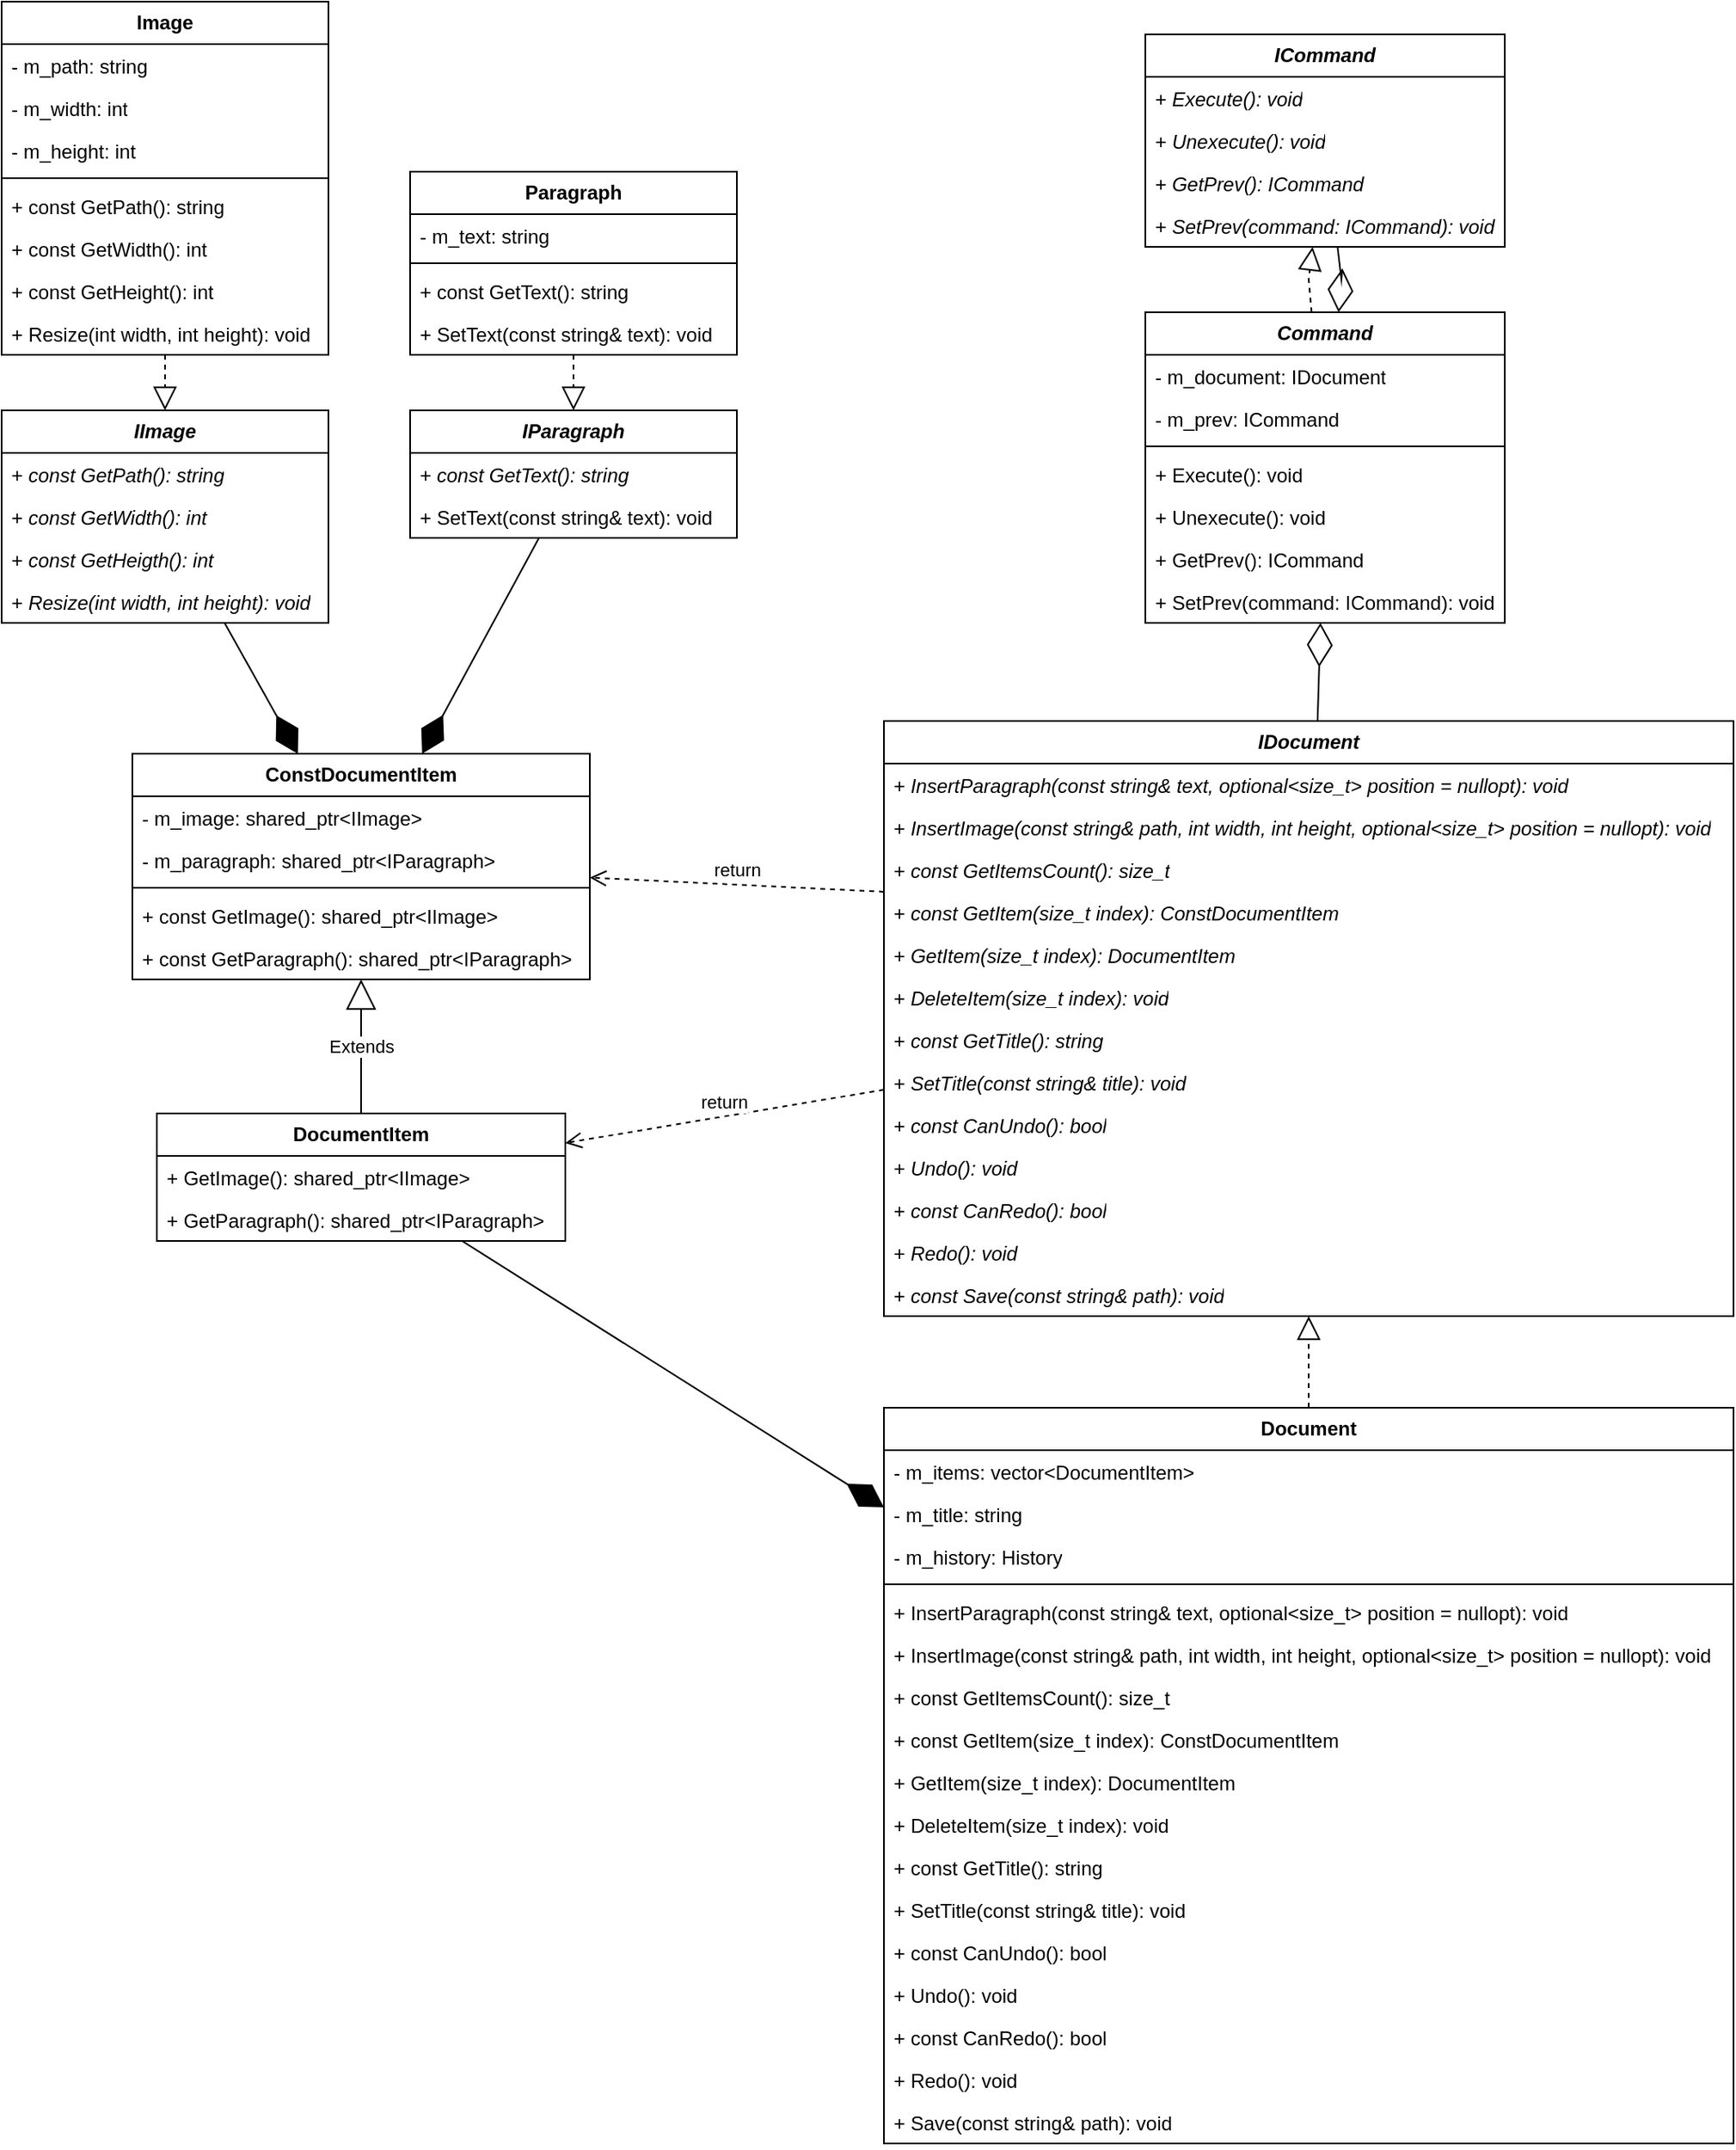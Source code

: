<mxfile version="24.8.3">
  <diagram name="Command" id="GJfxTJLnHtR5FXehZnjD">
    <mxGraphModel dx="1530" dy="1419" grid="1" gridSize="10" guides="1" tooltips="1" connect="1" arrows="1" fold="1" page="1" pageScale="1" pageWidth="1600" pageHeight="1200" math="0" shadow="0">
      <root>
        <mxCell id="0" />
        <mxCell id="1" parent="0" />
        <mxCell id="K-S2yRKQXOXhtc6X__pn-1" value="&lt;i&gt;&lt;b&gt;ICommand&lt;/b&gt;&lt;/i&gt;" style="swimlane;fontStyle=0;childLayout=stackLayout;horizontal=1;startSize=26;fillColor=none;horizontalStack=0;resizeParent=1;resizeParentMax=0;resizeLast=0;collapsible=1;marginBottom=0;whiteSpace=wrap;html=1;" parent="1" vertex="1">
          <mxGeometry x="1000" y="40" width="220" height="130" as="geometry">
            <mxRectangle x="270" y="240" width="100" height="30" as="alternateBounds" />
          </mxGeometry>
        </mxCell>
        <mxCell id="K-S2yRKQXOXhtc6X__pn-2" value="+ &lt;i&gt;Execute(): void&lt;/i&gt;" style="text;strokeColor=none;fillColor=none;align=left;verticalAlign=top;spacingLeft=4;spacingRight=4;overflow=hidden;rotatable=0;points=[[0,0.5],[1,0.5]];portConstraint=eastwest;whiteSpace=wrap;html=1;" parent="K-S2yRKQXOXhtc6X__pn-1" vertex="1">
          <mxGeometry y="26" width="220" height="26" as="geometry" />
        </mxCell>
        <mxCell id="K-S2yRKQXOXhtc6X__pn-3" value="+ &lt;i&gt;Unexecute(): void&lt;/i&gt;" style="text;strokeColor=none;fillColor=none;align=left;verticalAlign=top;spacingLeft=4;spacingRight=4;overflow=hidden;rotatable=0;points=[[0,0.5],[1,0.5]];portConstraint=eastwest;whiteSpace=wrap;html=1;" parent="K-S2yRKQXOXhtc6X__pn-1" vertex="1">
          <mxGeometry y="52" width="220" height="26" as="geometry" />
        </mxCell>
        <mxCell id="K-S2yRKQXOXhtc6X__pn-287" value="+ &lt;i&gt;GetPrev(): ICommand&lt;/i&gt;" style="text;strokeColor=none;fillColor=none;align=left;verticalAlign=top;spacingLeft=4;spacingRight=4;overflow=hidden;rotatable=0;points=[[0,0.5],[1,0.5]];portConstraint=eastwest;whiteSpace=wrap;html=1;" parent="K-S2yRKQXOXhtc6X__pn-1" vertex="1">
          <mxGeometry y="78" width="220" height="26" as="geometry" />
        </mxCell>
        <mxCell id="K-S2yRKQXOXhtc6X__pn-288" value="+ &lt;i&gt;SetPrev(command: ICommand): void&lt;/i&gt;" style="text;strokeColor=none;fillColor=none;align=left;verticalAlign=top;spacingLeft=4;spacingRight=4;overflow=hidden;rotatable=0;points=[[0,0.5],[1,0.5]];portConstraint=eastwest;whiteSpace=wrap;html=1;fontStyle=0" parent="K-S2yRKQXOXhtc6X__pn-1" vertex="1">
          <mxGeometry y="104" width="220" height="26" as="geometry" />
        </mxCell>
        <mxCell id="K-S2yRKQXOXhtc6X__pn-280" value="&lt;b&gt;&lt;i&gt;Command&lt;/i&gt;&lt;/b&gt;" style="swimlane;fontStyle=0;childLayout=stackLayout;horizontal=1;startSize=26;fillColor=none;horizontalStack=0;resizeParent=1;resizeParentMax=0;resizeLast=0;collapsible=1;marginBottom=0;whiteSpace=wrap;html=1;" parent="1" vertex="1">
          <mxGeometry x="1000" y="210" width="220" height="190" as="geometry" />
        </mxCell>
        <mxCell id="K-S2yRKQXOXhtc6X__pn-281" value="- m_document: IDocument" style="text;strokeColor=none;fillColor=none;align=left;verticalAlign=top;spacingLeft=4;spacingRight=4;overflow=hidden;rotatable=0;points=[[0,0.5],[1,0.5]];portConstraint=eastwest;whiteSpace=wrap;html=1;" parent="K-S2yRKQXOXhtc6X__pn-280" vertex="1">
          <mxGeometry y="26" width="220" height="26" as="geometry" />
        </mxCell>
        <mxCell id="K-S2yRKQXOXhtc6X__pn-291" value="- m_prev: ICommand" style="text;strokeColor=none;fillColor=none;align=left;verticalAlign=top;spacingLeft=4;spacingRight=4;overflow=hidden;rotatable=0;points=[[0,0.5],[1,0.5]];portConstraint=eastwest;whiteSpace=wrap;html=1;" parent="K-S2yRKQXOXhtc6X__pn-280" vertex="1">
          <mxGeometry y="52" width="220" height="26" as="geometry" />
        </mxCell>
        <mxCell id="K-S2yRKQXOXhtc6X__pn-282" value="" style="line;strokeWidth=1;fillColor=none;align=left;verticalAlign=middle;spacingTop=-1;spacingLeft=3;spacingRight=3;rotatable=0;labelPosition=right;points=[];portConstraint=eastwest;strokeColor=inherit;" parent="K-S2yRKQXOXhtc6X__pn-280" vertex="1">
          <mxGeometry y="78" width="220" height="8" as="geometry" />
        </mxCell>
        <mxCell id="K-S2yRKQXOXhtc6X__pn-283" value="+ Execute(): void" style="text;strokeColor=none;fillColor=none;align=left;verticalAlign=top;spacingLeft=4;spacingRight=4;overflow=hidden;rotatable=0;points=[[0,0.5],[1,0.5]];portConstraint=eastwest;whiteSpace=wrap;html=1;" parent="K-S2yRKQXOXhtc6X__pn-280" vertex="1">
          <mxGeometry y="86" width="220" height="26" as="geometry" />
        </mxCell>
        <mxCell id="K-S2yRKQXOXhtc6X__pn-284" value="+ Unexecute(): void" style="text;strokeColor=none;fillColor=none;align=left;verticalAlign=top;spacingLeft=4;spacingRight=4;overflow=hidden;rotatable=0;points=[[0,0.5],[1,0.5]];portConstraint=eastwest;whiteSpace=wrap;html=1;" parent="K-S2yRKQXOXhtc6X__pn-280" vertex="1">
          <mxGeometry y="112" width="220" height="26" as="geometry" />
        </mxCell>
        <mxCell id="K-S2yRKQXOXhtc6X__pn-289" value="+ &lt;span&gt;GetPrev(): ICommand&lt;/span&gt;" style="text;strokeColor=none;fillColor=none;align=left;verticalAlign=top;spacingLeft=4;spacingRight=4;overflow=hidden;rotatable=0;points=[[0,0.5],[1,0.5]];portConstraint=eastwest;whiteSpace=wrap;html=1;fontStyle=0" parent="K-S2yRKQXOXhtc6X__pn-280" vertex="1">
          <mxGeometry y="138" width="220" height="26" as="geometry" />
        </mxCell>
        <mxCell id="K-S2yRKQXOXhtc6X__pn-290" value="+ &lt;span&gt;SetPrev(command: ICommand): void&lt;/span&gt;" style="text;strokeColor=none;fillColor=none;align=left;verticalAlign=top;spacingLeft=4;spacingRight=4;overflow=hidden;rotatable=0;points=[[0,0.5],[1,0.5]];portConstraint=eastwest;whiteSpace=wrap;html=1;fontStyle=0" parent="K-S2yRKQXOXhtc6X__pn-280" vertex="1">
          <mxGeometry y="164" width="220" height="26" as="geometry" />
        </mxCell>
        <mxCell id="K-S2yRKQXOXhtc6X__pn-285" value="" style="endArrow=block;dashed=1;endFill=0;endSize=12;html=1;rounded=0;" parent="1" source="K-S2yRKQXOXhtc6X__pn-280" target="K-S2yRKQXOXhtc6X__pn-1" edge="1">
          <mxGeometry width="160" relative="1" as="geometry">
            <mxPoint x="1050" y="340" as="sourcePoint" />
            <mxPoint x="1210" y="340" as="targetPoint" />
            <Array as="points">
              <mxPoint x="1100" y="190" />
            </Array>
          </mxGeometry>
        </mxCell>
        <mxCell id="Bao4mUGo3mZLjxw_7k06-2" value="&lt;b&gt;&lt;i&gt;IDocument&lt;/i&gt;&lt;/b&gt;" style="swimlane;fontStyle=0;childLayout=stackLayout;horizontal=1;startSize=26;fillColor=none;horizontalStack=0;resizeParent=1;resizeParentMax=0;resizeLast=0;collapsible=1;marginBottom=0;whiteSpace=wrap;html=1;" vertex="1" parent="1">
          <mxGeometry x="840" y="460" width="520" height="364" as="geometry">
            <mxRectangle x="1060" y="500" width="100" height="30" as="alternateBounds" />
          </mxGeometry>
        </mxCell>
        <mxCell id="Bao4mUGo3mZLjxw_7k06-4" value="+ &lt;i&gt;InsertParagraph(const string&amp;amp; text, optional&amp;lt;size_t&amp;gt; position = nullopt): void&lt;/i&gt;" style="text;strokeColor=none;fillColor=none;align=left;verticalAlign=top;spacingLeft=4;spacingRight=4;overflow=hidden;rotatable=0;points=[[0,0.5],[1,0.5]];portConstraint=eastwest;whiteSpace=wrap;html=1;" vertex="1" parent="Bao4mUGo3mZLjxw_7k06-2">
          <mxGeometry y="26" width="520" height="26" as="geometry" />
        </mxCell>
        <mxCell id="Bao4mUGo3mZLjxw_7k06-3" value="+&amp;nbsp;&lt;i&gt;InsertImage(const string&amp;amp; path, int width, int height, optional&amp;lt;size_t&amp;gt; position = nullopt): void&lt;/i&gt;" style="text;strokeColor=none;fillColor=none;align=left;verticalAlign=top;spacingLeft=4;spacingRight=4;overflow=hidden;rotatable=0;points=[[0,0.5],[1,0.5]];portConstraint=eastwest;whiteSpace=wrap;html=1;" vertex="1" parent="Bao4mUGo3mZLjxw_7k06-2">
          <mxGeometry y="52" width="520" height="26" as="geometry" />
        </mxCell>
        <mxCell id="Bao4mUGo3mZLjxw_7k06-5" value="+ &lt;i&gt;const GetItemsCount(): size_t&lt;/i&gt;" style="text;strokeColor=none;fillColor=none;align=left;verticalAlign=top;spacingLeft=4;spacingRight=4;overflow=hidden;rotatable=0;points=[[0,0.5],[1,0.5]];portConstraint=eastwest;whiteSpace=wrap;html=1;" vertex="1" parent="Bao4mUGo3mZLjxw_7k06-2">
          <mxGeometry y="78" width="520" height="26" as="geometry" />
        </mxCell>
        <mxCell id="Bao4mUGo3mZLjxw_7k06-12" value="+ &lt;i&gt;const GetItem(size_t index): ConstDocumentItem&lt;/i&gt;" style="text;strokeColor=none;fillColor=none;align=left;verticalAlign=top;spacingLeft=4;spacingRight=4;overflow=hidden;rotatable=0;points=[[0,0.5],[1,0.5]];portConstraint=eastwest;whiteSpace=wrap;html=1;" vertex="1" parent="Bao4mUGo3mZLjxw_7k06-2">
          <mxGeometry y="104" width="520" height="26" as="geometry" />
        </mxCell>
        <mxCell id="Bao4mUGo3mZLjxw_7k06-9" value="+ &lt;i&gt;GetItem(size_t index): DocumentItem&lt;/i&gt;" style="text;strokeColor=none;fillColor=none;align=left;verticalAlign=top;spacingLeft=4;spacingRight=4;overflow=hidden;rotatable=0;points=[[0,0.5],[1,0.5]];portConstraint=eastwest;whiteSpace=wrap;html=1;" vertex="1" parent="Bao4mUGo3mZLjxw_7k06-2">
          <mxGeometry y="130" width="520" height="26" as="geometry" />
        </mxCell>
        <mxCell id="Bao4mUGo3mZLjxw_7k06-10" value="+ &lt;i&gt;DeleteItem(size_t index): void&lt;/i&gt;" style="text;strokeColor=none;fillColor=none;align=left;verticalAlign=top;spacingLeft=4;spacingRight=4;overflow=hidden;rotatable=0;points=[[0,0.5],[1,0.5]];portConstraint=eastwest;whiteSpace=wrap;html=1;" vertex="1" parent="Bao4mUGo3mZLjxw_7k06-2">
          <mxGeometry y="156" width="520" height="26" as="geometry" />
        </mxCell>
        <mxCell id="Bao4mUGo3mZLjxw_7k06-11" value="+ &lt;i&gt;const GetTitle(): string&lt;/i&gt;" style="text;strokeColor=none;fillColor=none;align=left;verticalAlign=top;spacingLeft=4;spacingRight=4;overflow=hidden;rotatable=0;points=[[0,0.5],[1,0.5]];portConstraint=eastwest;whiteSpace=wrap;html=1;" vertex="1" parent="Bao4mUGo3mZLjxw_7k06-2">
          <mxGeometry y="182" width="520" height="26" as="geometry" />
        </mxCell>
        <mxCell id="Bao4mUGo3mZLjxw_7k06-8" value="+ &lt;i&gt;SetTitle(const string&amp;amp; title): void&lt;/i&gt;" style="text;strokeColor=none;fillColor=none;align=left;verticalAlign=top;spacingLeft=4;spacingRight=4;overflow=hidden;rotatable=0;points=[[0,0.5],[1,0.5]];portConstraint=eastwest;whiteSpace=wrap;html=1;" vertex="1" parent="Bao4mUGo3mZLjxw_7k06-2">
          <mxGeometry y="208" width="520" height="26" as="geometry" />
        </mxCell>
        <mxCell id="Bao4mUGo3mZLjxw_7k06-20" value="+ &lt;i&gt;const&amp;nbsp;CanUndo(): bool&lt;/i&gt;" style="text;strokeColor=none;fillColor=none;align=left;verticalAlign=top;spacingLeft=4;spacingRight=4;overflow=hidden;rotatable=0;points=[[0,0.5],[1,0.5]];portConstraint=eastwest;whiteSpace=wrap;html=1;" vertex="1" parent="Bao4mUGo3mZLjxw_7k06-2">
          <mxGeometry y="234" width="520" height="26" as="geometry" />
        </mxCell>
        <mxCell id="Bao4mUGo3mZLjxw_7k06-17" value="+ &lt;i&gt;Undo(): void&lt;/i&gt;" style="text;strokeColor=none;fillColor=none;align=left;verticalAlign=top;spacingLeft=4;spacingRight=4;overflow=hidden;rotatable=0;points=[[0,0.5],[1,0.5]];portConstraint=eastwest;whiteSpace=wrap;html=1;" vertex="1" parent="Bao4mUGo3mZLjxw_7k06-2">
          <mxGeometry y="260" width="520" height="26" as="geometry" />
        </mxCell>
        <mxCell id="Bao4mUGo3mZLjxw_7k06-19" value="+ &lt;i&gt;const CanRedo(): bool&lt;/i&gt;" style="text;strokeColor=none;fillColor=none;align=left;verticalAlign=top;spacingLeft=4;spacingRight=4;overflow=hidden;rotatable=0;points=[[0,0.5],[1,0.5]];portConstraint=eastwest;whiteSpace=wrap;html=1;" vertex="1" parent="Bao4mUGo3mZLjxw_7k06-2">
          <mxGeometry y="286" width="520" height="26" as="geometry" />
        </mxCell>
        <mxCell id="Bao4mUGo3mZLjxw_7k06-18" value="+ &lt;i&gt;Redo(): void&lt;/i&gt;" style="text;strokeColor=none;fillColor=none;align=left;verticalAlign=top;spacingLeft=4;spacingRight=4;overflow=hidden;rotatable=0;points=[[0,0.5],[1,0.5]];portConstraint=eastwest;whiteSpace=wrap;html=1;" vertex="1" parent="Bao4mUGo3mZLjxw_7k06-2">
          <mxGeometry y="312" width="520" height="26" as="geometry" />
        </mxCell>
        <mxCell id="Bao4mUGo3mZLjxw_7k06-13" value="+ &lt;i&gt;const Save(const string&amp;amp; path): void&lt;/i&gt;" style="text;strokeColor=none;fillColor=none;align=left;verticalAlign=top;spacingLeft=4;spacingRight=4;overflow=hidden;rotatable=0;points=[[0,0.5],[1,0.5]];portConstraint=eastwest;whiteSpace=wrap;html=1;" vertex="1" parent="Bao4mUGo3mZLjxw_7k06-2">
          <mxGeometry y="338" width="520" height="26" as="geometry" />
        </mxCell>
        <mxCell id="Bao4mUGo3mZLjxw_7k06-6" value="" style="endArrow=diamondThin;endFill=0;endSize=24;html=1;rounded=0;" edge="1" parent="1" source="Bao4mUGo3mZLjxw_7k06-2" target="K-S2yRKQXOXhtc6X__pn-280">
          <mxGeometry width="160" relative="1" as="geometry">
            <mxPoint x="1060" y="460" as="sourcePoint" />
            <mxPoint x="1220" y="460" as="targetPoint" />
          </mxGeometry>
        </mxCell>
        <mxCell id="Bao4mUGo3mZLjxw_7k06-21" value="" style="endArrow=diamondThin;endFill=0;endSize=24;html=1;rounded=0;" edge="1" parent="1" source="K-S2yRKQXOXhtc6X__pn-1" target="K-S2yRKQXOXhtc6X__pn-280">
          <mxGeometry width="160" relative="1" as="geometry">
            <mxPoint x="790" y="250" as="sourcePoint" />
            <mxPoint x="950" y="250" as="targetPoint" />
            <Array as="points">
              <mxPoint x="1120" y="190" />
            </Array>
          </mxGeometry>
        </mxCell>
        <mxCell id="Bao4mUGo3mZLjxw_7k06-22" value="&lt;b&gt;ConstDocumentItem&lt;/b&gt;" style="swimlane;fontStyle=0;childLayout=stackLayout;horizontal=1;startSize=26;fillColor=none;horizontalStack=0;resizeParent=1;resizeParentMax=0;resizeLast=0;collapsible=1;marginBottom=0;whiteSpace=wrap;html=1;" vertex="1" parent="1">
          <mxGeometry x="380" y="480" width="280" height="138" as="geometry" />
        </mxCell>
        <mxCell id="Bao4mUGo3mZLjxw_7k06-23" value="- m_image: shared_ptr&amp;lt;IImage&amp;gt;" style="text;strokeColor=none;fillColor=none;align=left;verticalAlign=top;spacingLeft=4;spacingRight=4;overflow=hidden;rotatable=0;points=[[0,0.5],[1,0.5]];portConstraint=eastwest;whiteSpace=wrap;html=1;" vertex="1" parent="Bao4mUGo3mZLjxw_7k06-22">
          <mxGeometry y="26" width="280" height="26" as="geometry" />
        </mxCell>
        <mxCell id="Bao4mUGo3mZLjxw_7k06-24" value="- m_paragraph: shared_ptr&amp;lt;IParagraph&amp;gt;" style="text;strokeColor=none;fillColor=none;align=left;verticalAlign=top;spacingLeft=4;spacingRight=4;overflow=hidden;rotatable=0;points=[[0,0.5],[1,0.5]];portConstraint=eastwest;whiteSpace=wrap;html=1;" vertex="1" parent="Bao4mUGo3mZLjxw_7k06-22">
          <mxGeometry y="52" width="280" height="26" as="geometry" />
        </mxCell>
        <mxCell id="Bao4mUGo3mZLjxw_7k06-26" value="" style="line;strokeWidth=1;fillColor=none;align=left;verticalAlign=middle;spacingTop=-1;spacingLeft=3;spacingRight=3;rotatable=0;labelPosition=right;points=[];portConstraint=eastwest;strokeColor=inherit;" vertex="1" parent="Bao4mUGo3mZLjxw_7k06-22">
          <mxGeometry y="78" width="280" height="8" as="geometry" />
        </mxCell>
        <mxCell id="Bao4mUGo3mZLjxw_7k06-25" value="+ const GetImage(): shared_ptr&amp;lt;IImage&amp;gt;" style="text;strokeColor=none;fillColor=none;align=left;verticalAlign=top;spacingLeft=4;spacingRight=4;overflow=hidden;rotatable=0;points=[[0,0.5],[1,0.5]];portConstraint=eastwest;whiteSpace=wrap;html=1;" vertex="1" parent="Bao4mUGo3mZLjxw_7k06-22">
          <mxGeometry y="86" width="280" height="26" as="geometry" />
        </mxCell>
        <mxCell id="Bao4mUGo3mZLjxw_7k06-27" value="+ const GetParagraph(): shared_ptr&amp;lt;IParagraph&amp;gt;" style="text;strokeColor=none;fillColor=none;align=left;verticalAlign=top;spacingLeft=4;spacingRight=4;overflow=hidden;rotatable=0;points=[[0,0.5],[1,0.5]];portConstraint=eastwest;whiteSpace=wrap;html=1;" vertex="1" parent="Bao4mUGo3mZLjxw_7k06-22">
          <mxGeometry y="112" width="280" height="26" as="geometry" />
        </mxCell>
        <mxCell id="Bao4mUGo3mZLjxw_7k06-29" value="return" style="html=1;verticalAlign=bottom;endArrow=open;dashed=1;endSize=8;curved=0;rounded=0;" edge="1" parent="1" source="Bao4mUGo3mZLjxw_7k06-12" target="Bao4mUGo3mZLjxw_7k06-22">
          <mxGeometry relative="1" as="geometry">
            <mxPoint x="770" y="500" as="sourcePoint" />
            <mxPoint x="690" y="641.57" as="targetPoint" />
          </mxGeometry>
        </mxCell>
        <mxCell id="Bao4mUGo3mZLjxw_7k06-30" value="&lt;b&gt;DocumentItem&lt;/b&gt;" style="swimlane;fontStyle=0;childLayout=stackLayout;horizontal=1;startSize=26;fillColor=none;horizontalStack=0;resizeParent=1;resizeParentMax=0;resizeLast=0;collapsible=1;marginBottom=0;whiteSpace=wrap;html=1;" vertex="1" parent="1">
          <mxGeometry x="395" y="700" width="250" height="78" as="geometry" />
        </mxCell>
        <mxCell id="Bao4mUGo3mZLjxw_7k06-31" value="+ GetImage(): shared_ptr&amp;lt;IImage&amp;gt;" style="text;strokeColor=none;fillColor=none;align=left;verticalAlign=top;spacingLeft=4;spacingRight=4;overflow=hidden;rotatable=0;points=[[0,0.5],[1,0.5]];portConstraint=eastwest;whiteSpace=wrap;html=1;" vertex="1" parent="Bao4mUGo3mZLjxw_7k06-30">
          <mxGeometry y="26" width="250" height="26" as="geometry" />
        </mxCell>
        <mxCell id="Bao4mUGo3mZLjxw_7k06-32" value="+ GetParagraph(): shared_ptr&amp;lt;IParagraph&amp;gt;" style="text;strokeColor=none;fillColor=none;align=left;verticalAlign=top;spacingLeft=4;spacingRight=4;overflow=hidden;rotatable=0;points=[[0,0.5],[1,0.5]];portConstraint=eastwest;whiteSpace=wrap;html=1;" vertex="1" parent="Bao4mUGo3mZLjxw_7k06-30">
          <mxGeometry y="52" width="250" height="26" as="geometry" />
        </mxCell>
        <mxCell id="Bao4mUGo3mZLjxw_7k06-34" value="Extends" style="endArrow=block;endSize=16;endFill=0;html=1;rounded=0;" edge="1" parent="1" source="Bao4mUGo3mZLjxw_7k06-30" target="Bao4mUGo3mZLjxw_7k06-22">
          <mxGeometry width="160" relative="1" as="geometry">
            <mxPoint x="600" y="750" as="sourcePoint" />
            <mxPoint x="760" y="750" as="targetPoint" />
          </mxGeometry>
        </mxCell>
        <mxCell id="Bao4mUGo3mZLjxw_7k06-35" value="return" style="html=1;verticalAlign=bottom;endArrow=open;dashed=1;endSize=8;curved=0;rounded=0;" edge="1" parent="1" source="Bao4mUGo3mZLjxw_7k06-2" target="Bao4mUGo3mZLjxw_7k06-30">
          <mxGeometry relative="1" as="geometry">
            <mxPoint x="800" y="738.57" as="sourcePoint" />
            <mxPoint x="720" y="738.57" as="targetPoint" />
          </mxGeometry>
        </mxCell>
        <mxCell id="Bao4mUGo3mZLjxw_7k06-36" value="&lt;b&gt;Document&lt;/b&gt;" style="swimlane;fontStyle=0;childLayout=stackLayout;horizontal=1;startSize=26;fillColor=none;horizontalStack=0;resizeParent=1;resizeParentMax=0;resizeLast=0;collapsible=1;marginBottom=0;whiteSpace=wrap;html=1;" vertex="1" parent="1">
          <mxGeometry x="840" y="880" width="520" height="450" as="geometry" />
        </mxCell>
        <mxCell id="Bao4mUGo3mZLjxw_7k06-37" value="- m_items: vector&amp;lt;DocumentItem&amp;gt;" style="text;strokeColor=none;fillColor=none;align=left;verticalAlign=top;spacingLeft=4;spacingRight=4;overflow=hidden;rotatable=0;points=[[0,0.5],[1,0.5]];portConstraint=eastwest;whiteSpace=wrap;html=1;" vertex="1" parent="Bao4mUGo3mZLjxw_7k06-36">
          <mxGeometry y="26" width="520" height="26" as="geometry" />
        </mxCell>
        <mxCell id="Bao4mUGo3mZLjxw_7k06-38" value="- m_title: string" style="text;strokeColor=none;fillColor=none;align=left;verticalAlign=top;spacingLeft=4;spacingRight=4;overflow=hidden;rotatable=0;points=[[0,0.5],[1,0.5]];portConstraint=eastwest;whiteSpace=wrap;html=1;" vertex="1" parent="Bao4mUGo3mZLjxw_7k06-36">
          <mxGeometry y="52" width="520" height="26" as="geometry" />
        </mxCell>
        <mxCell id="Bao4mUGo3mZLjxw_7k06-55" value="- m_history: History" style="text;strokeColor=none;fillColor=none;align=left;verticalAlign=top;spacingLeft=4;spacingRight=4;overflow=hidden;rotatable=0;points=[[0,0.5],[1,0.5]];portConstraint=eastwest;whiteSpace=wrap;html=1;" vertex="1" parent="Bao4mUGo3mZLjxw_7k06-36">
          <mxGeometry y="78" width="520" height="26" as="geometry" />
        </mxCell>
        <mxCell id="Bao4mUGo3mZLjxw_7k06-41" value="" style="line;strokeWidth=1;fillColor=none;align=left;verticalAlign=middle;spacingTop=-1;spacingLeft=3;spacingRight=3;rotatable=0;labelPosition=right;points=[];portConstraint=eastwest;strokeColor=inherit;" vertex="1" parent="Bao4mUGo3mZLjxw_7k06-36">
          <mxGeometry y="104" width="520" height="8" as="geometry" />
        </mxCell>
        <mxCell id="Bao4mUGo3mZLjxw_7k06-39" value="+ InsertParagraph(const string&amp;amp; text, optional&amp;lt;size_t&amp;gt; position = nullopt): void" style="text;strokeColor=none;fillColor=none;align=left;verticalAlign=top;spacingLeft=4;spacingRight=4;overflow=hidden;rotatable=0;points=[[0,0.5],[1,0.5]];portConstraint=eastwest;whiteSpace=wrap;html=1;" vertex="1" parent="Bao4mUGo3mZLjxw_7k06-36">
          <mxGeometry y="112" width="520" height="26" as="geometry" />
        </mxCell>
        <mxCell id="Bao4mUGo3mZLjxw_7k06-44" value="+ InsertImage(const string&amp;amp; path, int width, int height, optional&amp;lt;size_t&amp;gt; position = nullopt): void" style="text;strokeColor=none;fillColor=none;align=left;verticalAlign=top;spacingLeft=4;spacingRight=4;overflow=hidden;rotatable=0;points=[[0,0.5],[1,0.5]];portConstraint=eastwest;whiteSpace=wrap;html=1;" vertex="1" parent="Bao4mUGo3mZLjxw_7k06-36">
          <mxGeometry y="138" width="520" height="26" as="geometry" />
        </mxCell>
        <mxCell id="Bao4mUGo3mZLjxw_7k06-45" value="+ const GetItemsCount(): size_t" style="text;strokeColor=none;fillColor=none;align=left;verticalAlign=top;spacingLeft=4;spacingRight=4;overflow=hidden;rotatable=0;points=[[0,0.5],[1,0.5]];portConstraint=eastwest;whiteSpace=wrap;html=1;" vertex="1" parent="Bao4mUGo3mZLjxw_7k06-36">
          <mxGeometry y="164" width="520" height="26" as="geometry" />
        </mxCell>
        <mxCell id="Bao4mUGo3mZLjxw_7k06-46" value="+ const GetItem(size_t index): ConstDocumentItem" style="text;strokeColor=none;fillColor=none;align=left;verticalAlign=top;spacingLeft=4;spacingRight=4;overflow=hidden;rotatable=0;points=[[0,0.5],[1,0.5]];portConstraint=eastwest;whiteSpace=wrap;html=1;" vertex="1" parent="Bao4mUGo3mZLjxw_7k06-36">
          <mxGeometry y="190" width="520" height="26" as="geometry" />
        </mxCell>
        <mxCell id="Bao4mUGo3mZLjxw_7k06-47" value="+ GetItem(size_t index): DocumentItem" style="text;strokeColor=none;fillColor=none;align=left;verticalAlign=top;spacingLeft=4;spacingRight=4;overflow=hidden;rotatable=0;points=[[0,0.5],[1,0.5]];portConstraint=eastwest;whiteSpace=wrap;html=1;" vertex="1" parent="Bao4mUGo3mZLjxw_7k06-36">
          <mxGeometry y="216" width="520" height="26" as="geometry" />
        </mxCell>
        <mxCell id="Bao4mUGo3mZLjxw_7k06-48" value="+ DeleteItem(size_t index): void" style="text;strokeColor=none;fillColor=none;align=left;verticalAlign=top;spacingLeft=4;spacingRight=4;overflow=hidden;rotatable=0;points=[[0,0.5],[1,0.5]];portConstraint=eastwest;whiteSpace=wrap;html=1;" vertex="1" parent="Bao4mUGo3mZLjxw_7k06-36">
          <mxGeometry y="242" width="520" height="26" as="geometry" />
        </mxCell>
        <mxCell id="Bao4mUGo3mZLjxw_7k06-49" value="+ const GetTitle(): string" style="text;strokeColor=none;fillColor=none;align=left;verticalAlign=top;spacingLeft=4;spacingRight=4;overflow=hidden;rotatable=0;points=[[0,0.5],[1,0.5]];portConstraint=eastwest;whiteSpace=wrap;html=1;" vertex="1" parent="Bao4mUGo3mZLjxw_7k06-36">
          <mxGeometry y="268" width="520" height="26" as="geometry" />
        </mxCell>
        <mxCell id="Bao4mUGo3mZLjxw_7k06-50" value="+ SetTitle(const string&amp;amp; title): void" style="text;strokeColor=none;fillColor=none;align=left;verticalAlign=top;spacingLeft=4;spacingRight=4;overflow=hidden;rotatable=0;points=[[0,0.5],[1,0.5]];portConstraint=eastwest;whiteSpace=wrap;html=1;" vertex="1" parent="Bao4mUGo3mZLjxw_7k06-36">
          <mxGeometry y="294" width="520" height="26" as="geometry" />
        </mxCell>
        <mxCell id="Bao4mUGo3mZLjxw_7k06-51" value="+ const CanUndo(): bool" style="text;strokeColor=none;fillColor=none;align=left;verticalAlign=top;spacingLeft=4;spacingRight=4;overflow=hidden;rotatable=0;points=[[0,0.5],[1,0.5]];portConstraint=eastwest;whiteSpace=wrap;html=1;" vertex="1" parent="Bao4mUGo3mZLjxw_7k06-36">
          <mxGeometry y="320" width="520" height="26" as="geometry" />
        </mxCell>
        <mxCell id="Bao4mUGo3mZLjxw_7k06-52" value="+ Undo(): void" style="text;strokeColor=none;fillColor=none;align=left;verticalAlign=top;spacingLeft=4;spacingRight=4;overflow=hidden;rotatable=0;points=[[0,0.5],[1,0.5]];portConstraint=eastwest;whiteSpace=wrap;html=1;" vertex="1" parent="Bao4mUGo3mZLjxw_7k06-36">
          <mxGeometry y="346" width="520" height="26" as="geometry" />
        </mxCell>
        <mxCell id="Bao4mUGo3mZLjxw_7k06-53" value="+ const CanRedo(): bool" style="text;strokeColor=none;fillColor=none;align=left;verticalAlign=top;spacingLeft=4;spacingRight=4;overflow=hidden;rotatable=0;points=[[0,0.5],[1,0.5]];portConstraint=eastwest;whiteSpace=wrap;html=1;" vertex="1" parent="Bao4mUGo3mZLjxw_7k06-36">
          <mxGeometry y="372" width="520" height="26" as="geometry" />
        </mxCell>
        <mxCell id="Bao4mUGo3mZLjxw_7k06-54" value="+ Redo(): void" style="text;strokeColor=none;fillColor=none;align=left;verticalAlign=top;spacingLeft=4;spacingRight=4;overflow=hidden;rotatable=0;points=[[0,0.5],[1,0.5]];portConstraint=eastwest;whiteSpace=wrap;html=1;" vertex="1" parent="Bao4mUGo3mZLjxw_7k06-36">
          <mxGeometry y="398" width="520" height="26" as="geometry" />
        </mxCell>
        <mxCell id="Bao4mUGo3mZLjxw_7k06-56" value="+ Save(const string&amp;amp; path): void" style="text;strokeColor=none;fillColor=none;align=left;verticalAlign=top;spacingLeft=4;spacingRight=4;overflow=hidden;rotatable=0;points=[[0,0.5],[1,0.5]];portConstraint=eastwest;whiteSpace=wrap;html=1;" vertex="1" parent="Bao4mUGo3mZLjxw_7k06-36">
          <mxGeometry y="424" width="520" height="26" as="geometry" />
        </mxCell>
        <mxCell id="Bao4mUGo3mZLjxw_7k06-40" value="" style="endArrow=block;dashed=1;endFill=0;endSize=12;html=1;rounded=0;" edge="1" parent="1" source="Bao4mUGo3mZLjxw_7k06-36" target="Bao4mUGo3mZLjxw_7k06-2">
          <mxGeometry width="160" relative="1" as="geometry">
            <mxPoint x="940" y="840" as="sourcePoint" />
            <mxPoint x="1100" y="840" as="targetPoint" />
          </mxGeometry>
        </mxCell>
        <mxCell id="Bao4mUGo3mZLjxw_7k06-42" value="" style="endArrow=diamondThin;endFill=1;endSize=24;html=1;rounded=0;" edge="1" parent="1" source="Bao4mUGo3mZLjxw_7k06-30" target="Bao4mUGo3mZLjxw_7k06-36">
          <mxGeometry width="160" relative="1" as="geometry">
            <mxPoint x="630" y="930" as="sourcePoint" />
            <mxPoint x="790" y="930" as="targetPoint" />
          </mxGeometry>
        </mxCell>
        <mxCell id="Bao4mUGo3mZLjxw_7k06-57" value="&lt;b&gt;&lt;i&gt;IImage&lt;/i&gt;&lt;/b&gt;" style="swimlane;fontStyle=0;childLayout=stackLayout;horizontal=1;startSize=26;fillColor=none;horizontalStack=0;resizeParent=1;resizeParentMax=0;resizeLast=0;collapsible=1;marginBottom=0;whiteSpace=wrap;html=1;" vertex="1" parent="1">
          <mxGeometry x="300" y="270" width="200" height="130" as="geometry" />
        </mxCell>
        <mxCell id="Bao4mUGo3mZLjxw_7k06-58" value="+ &lt;i&gt;const GetPath(): string&lt;/i&gt;" style="text;strokeColor=none;fillColor=none;align=left;verticalAlign=top;spacingLeft=4;spacingRight=4;overflow=hidden;rotatable=0;points=[[0,0.5],[1,0.5]];portConstraint=eastwest;whiteSpace=wrap;html=1;" vertex="1" parent="Bao4mUGo3mZLjxw_7k06-57">
          <mxGeometry y="26" width="200" height="26" as="geometry" />
        </mxCell>
        <mxCell id="Bao4mUGo3mZLjxw_7k06-59" value="+ &lt;i&gt;const GetWidth(): int&lt;/i&gt;" style="text;strokeColor=none;fillColor=none;align=left;verticalAlign=top;spacingLeft=4;spacingRight=4;overflow=hidden;rotatable=0;points=[[0,0.5],[1,0.5]];portConstraint=eastwest;whiteSpace=wrap;html=1;" vertex="1" parent="Bao4mUGo3mZLjxw_7k06-57">
          <mxGeometry y="52" width="200" height="26" as="geometry" />
        </mxCell>
        <mxCell id="Bao4mUGo3mZLjxw_7k06-60" value="+ &lt;i&gt;const GetHeigth(): int&lt;/i&gt;" style="text;strokeColor=none;fillColor=none;align=left;verticalAlign=top;spacingLeft=4;spacingRight=4;overflow=hidden;rotatable=0;points=[[0,0.5],[1,0.5]];portConstraint=eastwest;whiteSpace=wrap;html=1;" vertex="1" parent="Bao4mUGo3mZLjxw_7k06-57">
          <mxGeometry y="78" width="200" height="26" as="geometry" />
        </mxCell>
        <mxCell id="Bao4mUGo3mZLjxw_7k06-67" value="+ &lt;i&gt;Resize(int width, int height): void&lt;/i&gt;" style="text;strokeColor=none;fillColor=none;align=left;verticalAlign=top;spacingLeft=4;spacingRight=4;overflow=hidden;rotatable=0;points=[[0,0.5],[1,0.5]];portConstraint=eastwest;whiteSpace=wrap;html=1;" vertex="1" parent="Bao4mUGo3mZLjxw_7k06-57">
          <mxGeometry y="104" width="200" height="26" as="geometry" />
        </mxCell>
        <mxCell id="Bao4mUGo3mZLjxw_7k06-61" value="&lt;b&gt;&lt;i&gt;IParagraph&lt;/i&gt;&lt;/b&gt;" style="swimlane;fontStyle=0;childLayout=stackLayout;horizontal=1;startSize=26;fillColor=none;horizontalStack=0;resizeParent=1;resizeParentMax=0;resizeLast=0;collapsible=1;marginBottom=0;whiteSpace=wrap;html=1;" vertex="1" parent="1">
          <mxGeometry x="550" y="270" width="200" height="78" as="geometry" />
        </mxCell>
        <mxCell id="Bao4mUGo3mZLjxw_7k06-62" value="+ &lt;i&gt;const&amp;nbsp;GetText(): string&lt;/i&gt;" style="text;strokeColor=none;fillColor=none;align=left;verticalAlign=top;spacingLeft=4;spacingRight=4;overflow=hidden;rotatable=0;points=[[0,0.5],[1,0.5]];portConstraint=eastwest;whiteSpace=wrap;html=1;" vertex="1" parent="Bao4mUGo3mZLjxw_7k06-61">
          <mxGeometry y="26" width="200" height="26" as="geometry" />
        </mxCell>
        <mxCell id="Bao4mUGo3mZLjxw_7k06-63" value="+ SetText(const string&amp;amp; text): void" style="text;strokeColor=none;fillColor=none;align=left;verticalAlign=top;spacingLeft=4;spacingRight=4;overflow=hidden;rotatable=0;points=[[0,0.5],[1,0.5]];portConstraint=eastwest;whiteSpace=wrap;html=1;" vertex="1" parent="Bao4mUGo3mZLjxw_7k06-61">
          <mxGeometry y="52" width="200" height="26" as="geometry" />
        </mxCell>
        <mxCell id="Bao4mUGo3mZLjxw_7k06-65" value="" style="endArrow=diamondThin;endFill=1;endSize=24;html=1;rounded=0;" edge="1" parent="1" source="Bao4mUGo3mZLjxw_7k06-57" target="Bao4mUGo3mZLjxw_7k06-22">
          <mxGeometry width="160" relative="1" as="geometry">
            <mxPoint x="320" y="420" as="sourcePoint" />
            <mxPoint x="480" y="420" as="targetPoint" />
          </mxGeometry>
        </mxCell>
        <mxCell id="Bao4mUGo3mZLjxw_7k06-66" value="" style="endArrow=diamondThin;endFill=1;endSize=24;html=1;rounded=0;" edge="1" parent="1" source="Bao4mUGo3mZLjxw_7k06-61" target="Bao4mUGo3mZLjxw_7k06-22">
          <mxGeometry width="160" relative="1" as="geometry">
            <mxPoint x="660" y="430" as="sourcePoint" />
            <mxPoint x="820" y="430" as="targetPoint" />
          </mxGeometry>
        </mxCell>
        <mxCell id="Bao4mUGo3mZLjxw_7k06-68" value="&lt;b&gt;Image&lt;/b&gt;" style="swimlane;fontStyle=0;childLayout=stackLayout;horizontal=1;startSize=26;fillColor=none;horizontalStack=0;resizeParent=1;resizeParentMax=0;resizeLast=0;collapsible=1;marginBottom=0;whiteSpace=wrap;html=1;" vertex="1" parent="1">
          <mxGeometry x="300" y="20" width="200" height="216" as="geometry" />
        </mxCell>
        <mxCell id="Bao4mUGo3mZLjxw_7k06-69" value="- m_path: string" style="text;strokeColor=none;fillColor=none;align=left;verticalAlign=top;spacingLeft=4;spacingRight=4;overflow=hidden;rotatable=0;points=[[0,0.5],[1,0.5]];portConstraint=eastwest;whiteSpace=wrap;html=1;" vertex="1" parent="Bao4mUGo3mZLjxw_7k06-68">
          <mxGeometry y="26" width="200" height="26" as="geometry" />
        </mxCell>
        <mxCell id="Bao4mUGo3mZLjxw_7k06-70" value="- m_width: int" style="text;strokeColor=none;fillColor=none;align=left;verticalAlign=top;spacingLeft=4;spacingRight=4;overflow=hidden;rotatable=0;points=[[0,0.5],[1,0.5]];portConstraint=eastwest;whiteSpace=wrap;html=1;" vertex="1" parent="Bao4mUGo3mZLjxw_7k06-68">
          <mxGeometry y="52" width="200" height="26" as="geometry" />
        </mxCell>
        <mxCell id="Bao4mUGo3mZLjxw_7k06-71" value="- m_height: int" style="text;strokeColor=none;fillColor=none;align=left;verticalAlign=top;spacingLeft=4;spacingRight=4;overflow=hidden;rotatable=0;points=[[0,0.5],[1,0.5]];portConstraint=eastwest;whiteSpace=wrap;html=1;" vertex="1" parent="Bao4mUGo3mZLjxw_7k06-68">
          <mxGeometry y="78" width="200" height="26" as="geometry" />
        </mxCell>
        <mxCell id="Bao4mUGo3mZLjxw_7k06-76" value="" style="line;strokeWidth=1;fillColor=none;align=left;verticalAlign=middle;spacingTop=-1;spacingLeft=3;spacingRight=3;rotatable=0;labelPosition=right;points=[];portConstraint=eastwest;strokeColor=inherit;" vertex="1" parent="Bao4mUGo3mZLjxw_7k06-68">
          <mxGeometry y="104" width="200" height="8" as="geometry" />
        </mxCell>
        <mxCell id="Bao4mUGo3mZLjxw_7k06-75" value="+ const GetPath(): string" style="text;strokeColor=none;fillColor=none;align=left;verticalAlign=top;spacingLeft=4;spacingRight=4;overflow=hidden;rotatable=0;points=[[0,0.5],[1,0.5]];portConstraint=eastwest;whiteSpace=wrap;html=1;" vertex="1" parent="Bao4mUGo3mZLjxw_7k06-68">
          <mxGeometry y="112" width="200" height="26" as="geometry" />
        </mxCell>
        <mxCell id="Bao4mUGo3mZLjxw_7k06-77" value="+ const GetWidth(): int" style="text;strokeColor=none;fillColor=none;align=left;verticalAlign=top;spacingLeft=4;spacingRight=4;overflow=hidden;rotatable=0;points=[[0,0.5],[1,0.5]];portConstraint=eastwest;whiteSpace=wrap;html=1;" vertex="1" parent="Bao4mUGo3mZLjxw_7k06-68">
          <mxGeometry y="138" width="200" height="26" as="geometry" />
        </mxCell>
        <mxCell id="Bao4mUGo3mZLjxw_7k06-78" value="+ const GetHeight(): int" style="text;strokeColor=none;fillColor=none;align=left;verticalAlign=top;spacingLeft=4;spacingRight=4;overflow=hidden;rotatable=0;points=[[0,0.5],[1,0.5]];portConstraint=eastwest;whiteSpace=wrap;html=1;" vertex="1" parent="Bao4mUGo3mZLjxw_7k06-68">
          <mxGeometry y="164" width="200" height="26" as="geometry" />
        </mxCell>
        <mxCell id="Bao4mUGo3mZLjxw_7k06-79" value="+ Resize(int width, int height): void" style="text;strokeColor=none;fillColor=none;align=left;verticalAlign=top;spacingLeft=4;spacingRight=4;overflow=hidden;rotatable=0;points=[[0,0.5],[1,0.5]];portConstraint=eastwest;whiteSpace=wrap;html=1;" vertex="1" parent="Bao4mUGo3mZLjxw_7k06-68">
          <mxGeometry y="190" width="200" height="26" as="geometry" />
        </mxCell>
        <mxCell id="Bao4mUGo3mZLjxw_7k06-80" value="" style="endArrow=block;dashed=1;endFill=0;endSize=12;html=1;rounded=0;" edge="1" parent="1" source="Bao4mUGo3mZLjxw_7k06-68" target="Bao4mUGo3mZLjxw_7k06-57">
          <mxGeometry width="160" relative="1" as="geometry">
            <mxPoint x="630" y="380" as="sourcePoint" />
            <mxPoint x="790" y="380" as="targetPoint" />
          </mxGeometry>
        </mxCell>
        <mxCell id="Bao4mUGo3mZLjxw_7k06-81" value="&lt;b&gt;Paragraph&lt;/b&gt;" style="swimlane;fontStyle=0;childLayout=stackLayout;horizontal=1;startSize=26;fillColor=none;horizontalStack=0;resizeParent=1;resizeParentMax=0;resizeLast=0;collapsible=1;marginBottom=0;whiteSpace=wrap;html=1;" vertex="1" parent="1">
          <mxGeometry x="550" y="124" width="200" height="112" as="geometry" />
        </mxCell>
        <mxCell id="Bao4mUGo3mZLjxw_7k06-82" value="- m_text: string" style="text;strokeColor=none;fillColor=none;align=left;verticalAlign=top;spacingLeft=4;spacingRight=4;overflow=hidden;rotatable=0;points=[[0,0.5],[1,0.5]];portConstraint=eastwest;whiteSpace=wrap;html=1;" vertex="1" parent="Bao4mUGo3mZLjxw_7k06-81">
          <mxGeometry y="26" width="200" height="26" as="geometry" />
        </mxCell>
        <mxCell id="Bao4mUGo3mZLjxw_7k06-89" value="" style="line;strokeWidth=1;fillColor=none;align=left;verticalAlign=middle;spacingTop=-1;spacingLeft=3;spacingRight=3;rotatable=0;labelPosition=right;points=[];portConstraint=eastwest;strokeColor=inherit;" vertex="1" parent="Bao4mUGo3mZLjxw_7k06-81">
          <mxGeometry y="52" width="200" height="8" as="geometry" />
        </mxCell>
        <mxCell id="Bao4mUGo3mZLjxw_7k06-83" value="+ const GetText(): string" style="text;strokeColor=none;fillColor=none;align=left;verticalAlign=top;spacingLeft=4;spacingRight=4;overflow=hidden;rotatable=0;points=[[0,0.5],[1,0.5]];portConstraint=eastwest;whiteSpace=wrap;html=1;" vertex="1" parent="Bao4mUGo3mZLjxw_7k06-81">
          <mxGeometry y="60" width="200" height="26" as="geometry" />
        </mxCell>
        <mxCell id="Bao4mUGo3mZLjxw_7k06-84" value="+ SetText(const string&amp;amp; text): void" style="text;strokeColor=none;fillColor=none;align=left;verticalAlign=top;spacingLeft=4;spacingRight=4;overflow=hidden;rotatable=0;points=[[0,0.5],[1,0.5]];portConstraint=eastwest;whiteSpace=wrap;html=1;" vertex="1" parent="Bao4mUGo3mZLjxw_7k06-81">
          <mxGeometry y="86" width="200" height="26" as="geometry" />
        </mxCell>
        <mxCell id="Bao4mUGo3mZLjxw_7k06-90" value="" style="endArrow=block;dashed=1;endFill=0;endSize=12;html=1;rounded=0;" edge="1" parent="1" source="Bao4mUGo3mZLjxw_7k06-81" target="Bao4mUGo3mZLjxw_7k06-61">
          <mxGeometry width="160" relative="1" as="geometry">
            <mxPoint x="760" y="190" as="sourcePoint" />
            <mxPoint x="870" y="40" as="targetPoint" />
          </mxGeometry>
        </mxCell>
      </root>
    </mxGraphModel>
  </diagram>
</mxfile>
